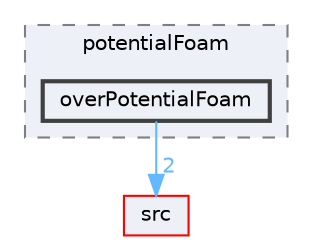 digraph "applications/solvers/basic/potentialFoam/overPotentialFoam"
{
 // LATEX_PDF_SIZE
  bgcolor="transparent";
  edge [fontname=Helvetica,fontsize=10,labelfontname=Helvetica,labelfontsize=10];
  node [fontname=Helvetica,fontsize=10,shape=box,height=0.2,width=0.4];
  compound=true
  subgraph clusterdir_bb853a4a1f118ab3e8a3306bde206fb7 {
    graph [ bgcolor="#edf0f7", pencolor="grey50", label="potentialFoam", fontname=Helvetica,fontsize=10 style="filled,dashed", URL="dir_bb853a4a1f118ab3e8a3306bde206fb7.html",tooltip=""]
  dir_1d57cbc032c3bc3355ddaf02700939d9 [label="overPotentialFoam", fillcolor="#edf0f7", color="grey25", style="filled,bold", URL="dir_1d57cbc032c3bc3355ddaf02700939d9.html",tooltip=""];
  }
  dir_68267d1309a1af8e8297ef4c3efbcdba [label="src", fillcolor="#edf0f7", color="red", style="filled", URL="dir_68267d1309a1af8e8297ef4c3efbcdba.html",tooltip=""];
  dir_1d57cbc032c3bc3355ddaf02700939d9->dir_68267d1309a1af8e8297ef4c3efbcdba [headlabel="2", labeldistance=1.5 headhref="dir_002749_003729.html" href="dir_002749_003729.html" color="steelblue1" fontcolor="steelblue1"];
}
